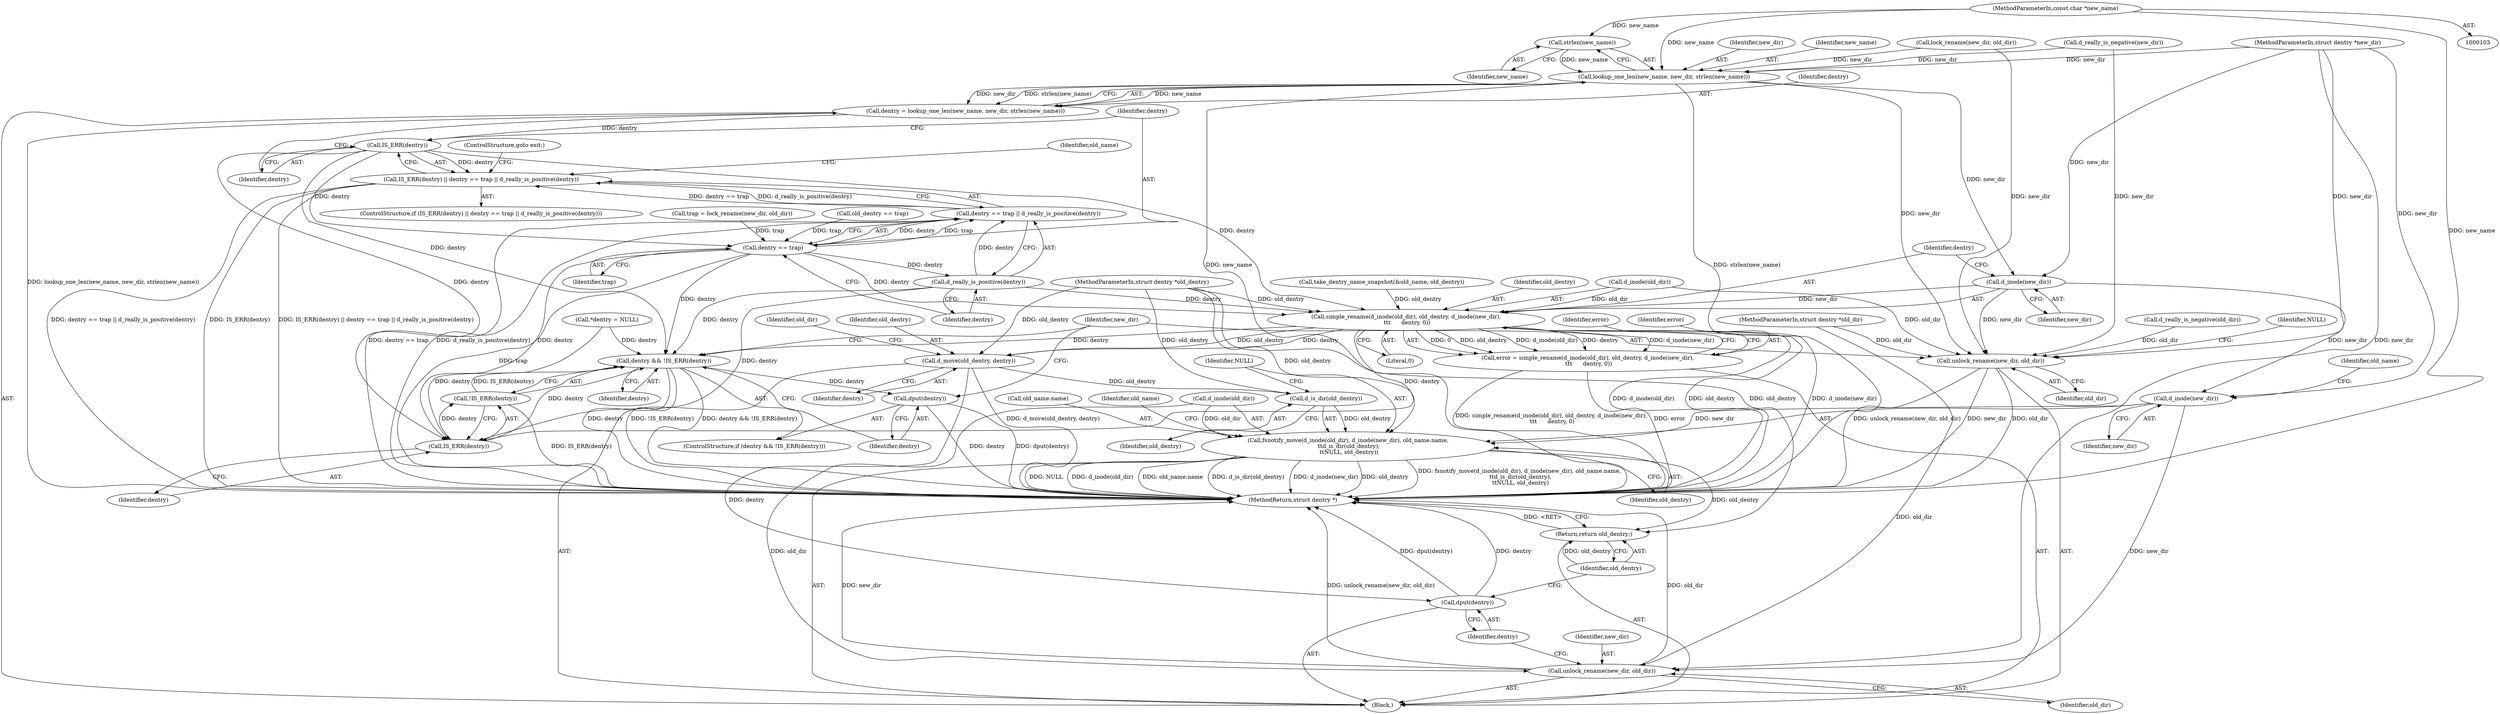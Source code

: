 digraph "0_linux_49d31c2f389acfe83417083e1208422b4091cd9e@API" {
"1000144" [label="(Call,strlen(new_name))"];
"1000107" [label="(MethodParameterIn,const char *new_name)"];
"1000141" [label="(Call,lookup_one_len(new_name, new_dir, strlen(new_name)))"];
"1000139" [label="(Call,dentry = lookup_one_len(new_name, new_dir, strlen(new_name)))"];
"1000148" [label="(Call,IS_ERR(dentry))"];
"1000147" [label="(Call,IS_ERR(dentry) || dentry == trap || d_really_is_positive(dentry))"];
"1000151" [label="(Call,dentry == trap)"];
"1000150" [label="(Call,dentry == trap || d_really_is_positive(dentry))"];
"1000154" [label="(Call,d_really_is_positive(dentry))"];
"1000163" [label="(Call,simple_rename(d_inode(old_dir), old_dentry, d_inode(new_dir),\n \t\t\t      dentry, 0))"];
"1000161" [label="(Call,error = simple_rename(d_inode(old_dir), old_dentry, d_inode(new_dir),\n \t\t\t      dentry, 0))"];
"1000178" [label="(Call,d_move(old_dentry, dentry))"];
"1000189" [label="(Call,d_is_dir(old_dentry))"];
"1000181" [label="(Call,fsnotify_move(d_inode(old_dir), d_inode(new_dir), old_name.name,\n \t\td_is_dir(old_dentry),\n \t\tNULL, old_dentry))"];
"1000201" [label="(Return,return old_dentry;)"];
"1000199" [label="(Call,dput(dentry))"];
"1000205" [label="(Call,dentry && !IS_ERR(dentry))"];
"1000210" [label="(Call,dput(dentry))"];
"1000208" [label="(Call,IS_ERR(dentry))"];
"1000207" [label="(Call,!IS_ERR(dentry))"];
"1000167" [label="(Call,d_inode(new_dir))"];
"1000184" [label="(Call,d_inode(new_dir))"];
"1000196" [label="(Call,unlock_rename(new_dir, old_dir))"];
"1000212" [label="(Call,unlock_rename(new_dir, old_dir))"];
"1000209" [label="(Identifier,dentry)"];
"1000116" [label="(Call,trap = lock_rename(new_dir, old_dir))"];
"1000143" [label="(Identifier,new_dir)"];
"1000133" [label="(Call,old_dentry == trap)"];
"1000161" [label="(Call,error = simple_rename(d_inode(old_dir), old_dentry, d_inode(new_dir),\n \t\t\t      dentry, 0))"];
"1000190" [label="(Identifier,old_dentry)"];
"1000204" [label="(ControlStructure,if (dentry && !IS_ERR(dentry)))"];
"1000192" [label="(Identifier,old_dentry)"];
"1000156" [label="(ControlStructure,goto exit;)"];
"1000168" [label="(Identifier,new_dir)"];
"1000150" [label="(Call,dentry == trap || d_really_is_positive(dentry))"];
"1000141" [label="(Call,lookup_one_len(new_name, new_dir, strlen(new_name)))"];
"1000200" [label="(Identifier,dentry)"];
"1000186" [label="(Call,old_name.name)"];
"1000118" [label="(Call,lock_rename(new_dir, old_dir))"];
"1000184" [label="(Call,d_inode(new_dir))"];
"1000210" [label="(Call,dput(dentry))"];
"1000123" [label="(Call,d_really_is_negative(old_dir))"];
"1000195" [label="(Identifier,old_name)"];
"1000125" [label="(Call,d_really_is_negative(new_dir))"];
"1000152" [label="(Identifier,dentry)"];
"1000155" [label="(Identifier,dentry)"];
"1000166" [label="(Identifier,old_dentry)"];
"1000212" [label="(Call,unlock_rename(new_dir, old_dir))"];
"1000164" [label="(Call,d_inode(old_dir))"];
"1000182" [label="(Call,d_inode(old_dir))"];
"1000159" [label="(Identifier,old_name)"];
"1000191" [label="(Identifier,NULL)"];
"1000142" [label="(Identifier,new_name)"];
"1000140" [label="(Identifier,dentry)"];
"1000105" [label="(MethodParameterIn,struct dentry *old_dentry)"];
"1000162" [label="(Identifier,error)"];
"1000187" [label="(Identifier,old_name)"];
"1000198" [label="(Identifier,old_dir)"];
"1000145" [label="(Identifier,new_name)"];
"1000217" [label="(MethodReturn,struct dentry *)"];
"1000211" [label="(Identifier,dentry)"];
"1000214" [label="(Identifier,old_dir)"];
"1000157" [label="(Call,take_dentry_name_snapshot(&old_name, old_dentry))"];
"1000108" [label="(Block,)"];
"1000183" [label="(Identifier,old_dir)"];
"1000178" [label="(Call,d_move(old_dentry, dentry))"];
"1000144" [label="(Call,strlen(new_name))"];
"1000197" [label="(Identifier,new_dir)"];
"1000205" [label="(Call,dentry && !IS_ERR(dentry))"];
"1000207" [label="(Call,!IS_ERR(dentry))"];
"1000201" [label="(Return,return old_dentry;)"];
"1000199" [label="(Call,dput(dentry))"];
"1000189" [label="(Call,d_is_dir(old_dentry))"];
"1000213" [label="(Identifier,new_dir)"];
"1000107" [label="(MethodParameterIn,const char *new_name)"];
"1000170" [label="(Literal,0)"];
"1000146" [label="(ControlStructure,if (IS_ERR(dentry) || dentry == trap || d_really_is_positive(dentry)))"];
"1000106" [label="(MethodParameterIn,struct dentry *new_dir)"];
"1000111" [label="(Call,*dentry = NULL)"];
"1000139" [label="(Call,dentry = lookup_one_len(new_name, new_dir, strlen(new_name)))"];
"1000206" [label="(Identifier,dentry)"];
"1000196" [label="(Call,unlock_rename(new_dir, old_dir))"];
"1000148" [label="(Call,IS_ERR(dentry))"];
"1000180" [label="(Identifier,dentry)"];
"1000149" [label="(Identifier,dentry)"];
"1000163" [label="(Call,simple_rename(d_inode(old_dir), old_dentry, d_inode(new_dir),\n \t\t\t      dentry, 0))"];
"1000153" [label="(Identifier,trap)"];
"1000154" [label="(Call,d_really_is_positive(dentry))"];
"1000208" [label="(Call,IS_ERR(dentry))"];
"1000172" [label="(Identifier,error)"];
"1000216" [label="(Identifier,NULL)"];
"1000147" [label="(Call,IS_ERR(dentry) || dentry == trap || d_really_is_positive(dentry))"];
"1000179" [label="(Identifier,old_dentry)"];
"1000181" [label="(Call,fsnotify_move(d_inode(old_dir), d_inode(new_dir), old_name.name,\n \t\td_is_dir(old_dentry),\n \t\tNULL, old_dentry))"];
"1000202" [label="(Identifier,old_dentry)"];
"1000167" [label="(Call,d_inode(new_dir))"];
"1000104" [label="(MethodParameterIn,struct dentry *old_dir)"];
"1000185" [label="(Identifier,new_dir)"];
"1000151" [label="(Call,dentry == trap)"];
"1000169" [label="(Identifier,dentry)"];
"1000144" -> "1000141"  [label="AST: "];
"1000144" -> "1000145"  [label="CFG: "];
"1000145" -> "1000144"  [label="AST: "];
"1000141" -> "1000144"  [label="CFG: "];
"1000144" -> "1000141"  [label="DDG: new_name"];
"1000107" -> "1000144"  [label="DDG: new_name"];
"1000107" -> "1000103"  [label="AST: "];
"1000107" -> "1000217"  [label="DDG: new_name"];
"1000107" -> "1000141"  [label="DDG: new_name"];
"1000141" -> "1000139"  [label="AST: "];
"1000142" -> "1000141"  [label="AST: "];
"1000143" -> "1000141"  [label="AST: "];
"1000139" -> "1000141"  [label="CFG: "];
"1000141" -> "1000217"  [label="DDG: new_name"];
"1000141" -> "1000217"  [label="DDG: strlen(new_name)"];
"1000141" -> "1000139"  [label="DDG: new_name"];
"1000141" -> "1000139"  [label="DDG: new_dir"];
"1000141" -> "1000139"  [label="DDG: strlen(new_name)"];
"1000125" -> "1000141"  [label="DDG: new_dir"];
"1000118" -> "1000141"  [label="DDG: new_dir"];
"1000106" -> "1000141"  [label="DDG: new_dir"];
"1000141" -> "1000167"  [label="DDG: new_dir"];
"1000141" -> "1000212"  [label="DDG: new_dir"];
"1000139" -> "1000108"  [label="AST: "];
"1000140" -> "1000139"  [label="AST: "];
"1000149" -> "1000139"  [label="CFG: "];
"1000139" -> "1000217"  [label="DDG: lookup_one_len(new_name, new_dir, strlen(new_name))"];
"1000139" -> "1000148"  [label="DDG: dentry"];
"1000148" -> "1000147"  [label="AST: "];
"1000148" -> "1000149"  [label="CFG: "];
"1000149" -> "1000148"  [label="AST: "];
"1000152" -> "1000148"  [label="CFG: "];
"1000147" -> "1000148"  [label="CFG: "];
"1000148" -> "1000147"  [label="DDG: dentry"];
"1000148" -> "1000151"  [label="DDG: dentry"];
"1000148" -> "1000163"  [label="DDG: dentry"];
"1000148" -> "1000205"  [label="DDG: dentry"];
"1000148" -> "1000208"  [label="DDG: dentry"];
"1000147" -> "1000146"  [label="AST: "];
"1000147" -> "1000150"  [label="CFG: "];
"1000150" -> "1000147"  [label="AST: "];
"1000156" -> "1000147"  [label="CFG: "];
"1000159" -> "1000147"  [label="CFG: "];
"1000147" -> "1000217"  [label="DDG: dentry == trap || d_really_is_positive(dentry)"];
"1000147" -> "1000217"  [label="DDG: IS_ERR(dentry)"];
"1000147" -> "1000217"  [label="DDG: IS_ERR(dentry) || dentry == trap || d_really_is_positive(dentry)"];
"1000150" -> "1000147"  [label="DDG: dentry == trap"];
"1000150" -> "1000147"  [label="DDG: d_really_is_positive(dentry)"];
"1000151" -> "1000150"  [label="AST: "];
"1000151" -> "1000153"  [label="CFG: "];
"1000152" -> "1000151"  [label="AST: "];
"1000153" -> "1000151"  [label="AST: "];
"1000155" -> "1000151"  [label="CFG: "];
"1000150" -> "1000151"  [label="CFG: "];
"1000151" -> "1000217"  [label="DDG: trap"];
"1000151" -> "1000150"  [label="DDG: dentry"];
"1000151" -> "1000150"  [label="DDG: trap"];
"1000116" -> "1000151"  [label="DDG: trap"];
"1000133" -> "1000151"  [label="DDG: trap"];
"1000151" -> "1000154"  [label="DDG: dentry"];
"1000151" -> "1000163"  [label="DDG: dentry"];
"1000151" -> "1000205"  [label="DDG: dentry"];
"1000151" -> "1000208"  [label="DDG: dentry"];
"1000150" -> "1000154"  [label="CFG: "];
"1000154" -> "1000150"  [label="AST: "];
"1000150" -> "1000217"  [label="DDG: dentry == trap"];
"1000150" -> "1000217"  [label="DDG: d_really_is_positive(dentry)"];
"1000154" -> "1000150"  [label="DDG: dentry"];
"1000154" -> "1000155"  [label="CFG: "];
"1000155" -> "1000154"  [label="AST: "];
"1000154" -> "1000163"  [label="DDG: dentry"];
"1000154" -> "1000205"  [label="DDG: dentry"];
"1000154" -> "1000208"  [label="DDG: dentry"];
"1000163" -> "1000161"  [label="AST: "];
"1000163" -> "1000170"  [label="CFG: "];
"1000164" -> "1000163"  [label="AST: "];
"1000166" -> "1000163"  [label="AST: "];
"1000167" -> "1000163"  [label="AST: "];
"1000169" -> "1000163"  [label="AST: "];
"1000170" -> "1000163"  [label="AST: "];
"1000161" -> "1000163"  [label="CFG: "];
"1000163" -> "1000217"  [label="DDG: d_inode(old_dir)"];
"1000163" -> "1000217"  [label="DDG: old_dentry"];
"1000163" -> "1000217"  [label="DDG: d_inode(new_dir)"];
"1000163" -> "1000161"  [label="DDG: 0"];
"1000163" -> "1000161"  [label="DDG: old_dentry"];
"1000163" -> "1000161"  [label="DDG: d_inode(old_dir)"];
"1000163" -> "1000161"  [label="DDG: dentry"];
"1000163" -> "1000161"  [label="DDG: d_inode(new_dir)"];
"1000164" -> "1000163"  [label="DDG: old_dir"];
"1000157" -> "1000163"  [label="DDG: old_dentry"];
"1000105" -> "1000163"  [label="DDG: old_dentry"];
"1000167" -> "1000163"  [label="DDG: new_dir"];
"1000163" -> "1000178"  [label="DDG: old_dentry"];
"1000163" -> "1000178"  [label="DDG: dentry"];
"1000163" -> "1000205"  [label="DDG: dentry"];
"1000163" -> "1000208"  [label="DDG: dentry"];
"1000161" -> "1000108"  [label="AST: "];
"1000162" -> "1000161"  [label="AST: "];
"1000172" -> "1000161"  [label="CFG: "];
"1000161" -> "1000217"  [label="DDG: simple_rename(d_inode(old_dir), old_dentry, d_inode(new_dir),\n \t\t\t      dentry, 0)"];
"1000161" -> "1000217"  [label="DDG: error"];
"1000178" -> "1000108"  [label="AST: "];
"1000178" -> "1000180"  [label="CFG: "];
"1000179" -> "1000178"  [label="AST: "];
"1000180" -> "1000178"  [label="AST: "];
"1000183" -> "1000178"  [label="CFG: "];
"1000178" -> "1000217"  [label="DDG: d_move(old_dentry, dentry)"];
"1000105" -> "1000178"  [label="DDG: old_dentry"];
"1000178" -> "1000189"  [label="DDG: old_dentry"];
"1000178" -> "1000199"  [label="DDG: dentry"];
"1000189" -> "1000181"  [label="AST: "];
"1000189" -> "1000190"  [label="CFG: "];
"1000190" -> "1000189"  [label="AST: "];
"1000191" -> "1000189"  [label="CFG: "];
"1000189" -> "1000181"  [label="DDG: old_dentry"];
"1000105" -> "1000189"  [label="DDG: old_dentry"];
"1000181" -> "1000108"  [label="AST: "];
"1000181" -> "1000192"  [label="CFG: "];
"1000182" -> "1000181"  [label="AST: "];
"1000184" -> "1000181"  [label="AST: "];
"1000186" -> "1000181"  [label="AST: "];
"1000191" -> "1000181"  [label="AST: "];
"1000192" -> "1000181"  [label="AST: "];
"1000195" -> "1000181"  [label="CFG: "];
"1000181" -> "1000217"  [label="DDG: fsnotify_move(d_inode(old_dir), d_inode(new_dir), old_name.name,\n \t\td_is_dir(old_dentry),\n \t\tNULL, old_dentry)"];
"1000181" -> "1000217"  [label="DDG: NULL"];
"1000181" -> "1000217"  [label="DDG: d_inode(old_dir)"];
"1000181" -> "1000217"  [label="DDG: old_name.name"];
"1000181" -> "1000217"  [label="DDG: d_is_dir(old_dentry)"];
"1000181" -> "1000217"  [label="DDG: d_inode(new_dir)"];
"1000181" -> "1000217"  [label="DDG: old_dentry"];
"1000182" -> "1000181"  [label="DDG: old_dir"];
"1000184" -> "1000181"  [label="DDG: new_dir"];
"1000105" -> "1000181"  [label="DDG: old_dentry"];
"1000181" -> "1000201"  [label="DDG: old_dentry"];
"1000201" -> "1000108"  [label="AST: "];
"1000201" -> "1000202"  [label="CFG: "];
"1000202" -> "1000201"  [label="AST: "];
"1000217" -> "1000201"  [label="CFG: "];
"1000201" -> "1000217"  [label="DDG: <RET>"];
"1000202" -> "1000201"  [label="DDG: old_dentry"];
"1000105" -> "1000201"  [label="DDG: old_dentry"];
"1000199" -> "1000108"  [label="AST: "];
"1000199" -> "1000200"  [label="CFG: "];
"1000200" -> "1000199"  [label="AST: "];
"1000202" -> "1000199"  [label="CFG: "];
"1000199" -> "1000217"  [label="DDG: dentry"];
"1000199" -> "1000217"  [label="DDG: dput(dentry)"];
"1000205" -> "1000204"  [label="AST: "];
"1000205" -> "1000206"  [label="CFG: "];
"1000205" -> "1000207"  [label="CFG: "];
"1000206" -> "1000205"  [label="AST: "];
"1000207" -> "1000205"  [label="AST: "];
"1000211" -> "1000205"  [label="CFG: "];
"1000213" -> "1000205"  [label="CFG: "];
"1000205" -> "1000217"  [label="DDG: dentry && !IS_ERR(dentry)"];
"1000205" -> "1000217"  [label="DDG: dentry"];
"1000205" -> "1000217"  [label="DDG: !IS_ERR(dentry)"];
"1000208" -> "1000205"  [label="DDG: dentry"];
"1000111" -> "1000205"  [label="DDG: dentry"];
"1000207" -> "1000205"  [label="DDG: IS_ERR(dentry)"];
"1000205" -> "1000210"  [label="DDG: dentry"];
"1000210" -> "1000204"  [label="AST: "];
"1000210" -> "1000211"  [label="CFG: "];
"1000211" -> "1000210"  [label="AST: "];
"1000213" -> "1000210"  [label="CFG: "];
"1000210" -> "1000217"  [label="DDG: dput(dentry)"];
"1000210" -> "1000217"  [label="DDG: dentry"];
"1000208" -> "1000207"  [label="AST: "];
"1000208" -> "1000209"  [label="CFG: "];
"1000209" -> "1000208"  [label="AST: "];
"1000207" -> "1000208"  [label="CFG: "];
"1000208" -> "1000207"  [label="DDG: dentry"];
"1000111" -> "1000208"  [label="DDG: dentry"];
"1000207" -> "1000217"  [label="DDG: IS_ERR(dentry)"];
"1000167" -> "1000168"  [label="CFG: "];
"1000168" -> "1000167"  [label="AST: "];
"1000169" -> "1000167"  [label="CFG: "];
"1000106" -> "1000167"  [label="DDG: new_dir"];
"1000167" -> "1000184"  [label="DDG: new_dir"];
"1000167" -> "1000212"  [label="DDG: new_dir"];
"1000184" -> "1000185"  [label="CFG: "];
"1000185" -> "1000184"  [label="AST: "];
"1000187" -> "1000184"  [label="CFG: "];
"1000106" -> "1000184"  [label="DDG: new_dir"];
"1000184" -> "1000196"  [label="DDG: new_dir"];
"1000196" -> "1000108"  [label="AST: "];
"1000196" -> "1000198"  [label="CFG: "];
"1000197" -> "1000196"  [label="AST: "];
"1000198" -> "1000196"  [label="AST: "];
"1000200" -> "1000196"  [label="CFG: "];
"1000196" -> "1000217"  [label="DDG: new_dir"];
"1000196" -> "1000217"  [label="DDG: unlock_rename(new_dir, old_dir)"];
"1000196" -> "1000217"  [label="DDG: old_dir"];
"1000106" -> "1000196"  [label="DDG: new_dir"];
"1000182" -> "1000196"  [label="DDG: old_dir"];
"1000104" -> "1000196"  [label="DDG: old_dir"];
"1000212" -> "1000108"  [label="AST: "];
"1000212" -> "1000214"  [label="CFG: "];
"1000213" -> "1000212"  [label="AST: "];
"1000214" -> "1000212"  [label="AST: "];
"1000216" -> "1000212"  [label="CFG: "];
"1000212" -> "1000217"  [label="DDG: old_dir"];
"1000212" -> "1000217"  [label="DDG: unlock_rename(new_dir, old_dir)"];
"1000212" -> "1000217"  [label="DDG: new_dir"];
"1000118" -> "1000212"  [label="DDG: new_dir"];
"1000125" -> "1000212"  [label="DDG: new_dir"];
"1000106" -> "1000212"  [label="DDG: new_dir"];
"1000123" -> "1000212"  [label="DDG: old_dir"];
"1000164" -> "1000212"  [label="DDG: old_dir"];
"1000104" -> "1000212"  [label="DDG: old_dir"];
}
